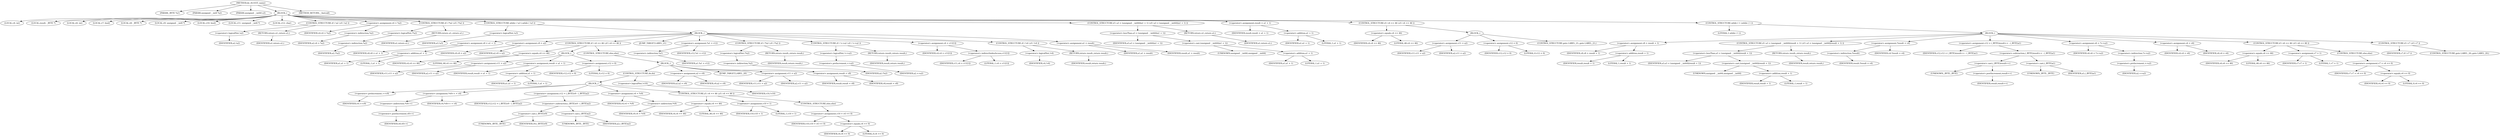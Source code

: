 digraph do_rfc1035_name {  
"1000110" [label = "(METHOD,do_rfc1035_name)" ]
"1000111" [label = "(PARAM,_BYTE *a1)" ]
"1000112" [label = "(PARAM,unsigned __int8 *a2)" ]
"1000113" [label = "(PARAM,unsigned __int64 a3)" ]
"1000114" [label = "(BLOCK,,)" ]
"1000115" [label = "(LOCAL,v4: int)" ]
"1000116" [label = "(LOCAL,result: _BYTE *)" ]
"1000117" [label = "(LOCAL,v6: int)" ]
"1000118" [label = "(LOCAL,v7: bool)" ]
"1000119" [label = "(LOCAL,v8: _BYTE *)" ]
"1000120" [label = "(LOCAL,v9: unsigned __int8 *)" ]
"1000121" [label = "(LOCAL,v10: bool)" ]
"1000122" [label = "(LOCAL,v11: unsigned __int8 *)" ]
"1000123" [label = "(LOCAL,v12: char)" ]
"1000124" [label = "(CONTROL_STRUCTURE,if ( !a2 ),if ( !a2 ))" ]
"1000125" [label = "(<operator>.logicalNot,!a2)" ]
"1000126" [label = "(IDENTIFIER,a2,!a2)" ]
"1000127" [label = "(RETURN,return a1;,return a1;)" ]
"1000128" [label = "(IDENTIFIER,a1,return a1;)" ]
"1000129" [label = "(<operator>.assignment,v4 = *a2)" ]
"1000130" [label = "(IDENTIFIER,v4,v4 = *a2)" ]
"1000131" [label = "(<operator>.indirection,*a2)" ]
"1000132" [label = "(IDENTIFIER,a2,v4 = *a2)" ]
"1000133" [label = "(CONTROL_STRUCTURE,if ( !*a2 ),if ( !*a2 ))" ]
"1000134" [label = "(<operator>.logicalNot,!*a2)" ]
"1000135" [label = "(<operator>.indirection,*a2)" ]
"1000136" [label = "(IDENTIFIER,a2,!*a2)" ]
"1000137" [label = "(RETURN,return a1;,return a1;)" ]
"1000138" [label = "(IDENTIFIER,a1,return a1;)" ]
"1000139" [label = "(CONTROL_STRUCTURE,while ( !a3 ),while ( !a3 ))" ]
"1000140" [label = "(<operator>.logicalNot,!a3)" ]
"1000141" [label = "(IDENTIFIER,a3,!a3)" ]
"1000142" [label = "(BLOCK,,)" ]
"1000143" [label = "(<operator>.assignment,v8 = a1 + 1)" ]
"1000144" [label = "(IDENTIFIER,v8,v8 = a1 + 1)" ]
"1000145" [label = "(<operator>.addition,a1 + 1)" ]
"1000146" [label = "(IDENTIFIER,a1,a1 + 1)" ]
"1000147" [label = "(LITERAL,1,a1 + 1)" ]
"1000148" [label = "(<operator>.assignment,v9 = a2)" ]
"1000149" [label = "(IDENTIFIER,v9,v9 = a2)" ]
"1000150" [label = "(IDENTIFIER,a2,v9 = a2)" ]
"1000151" [label = "(CONTROL_STRUCTURE,if ( v4 == 46 ),if ( v4 == 46 ))" ]
"1000152" [label = "(<operator>.equals,v4 == 46)" ]
"1000153" [label = "(IDENTIFIER,v4,v4 == 46)" ]
"1000154" [label = "(LITERAL,46,v4 == 46)" ]
"1000155" [label = "(BLOCK,,)" ]
"1000156" [label = "(<operator>.assignment,v11 = a2)" ]
"1000157" [label = "(IDENTIFIER,v11,v11 = a2)" ]
"1000158" [label = "(IDENTIFIER,a2,v11 = a2)" ]
"1000159" [label = "(<operator>.assignment,result = a1 + 1)" ]
"1000160" [label = "(IDENTIFIER,result,result = a1 + 1)" ]
"1000161" [label = "(<operator>.addition,a1 + 1)" ]
"1000162" [label = "(IDENTIFIER,a1,a1 + 1)" ]
"1000163" [label = "(LITERAL,1,a1 + 1)" ]
"1000164" [label = "(<operator>.assignment,v12 = 0)" ]
"1000165" [label = "(IDENTIFIER,v12,v12 = 0)" ]
"1000166" [label = "(LITERAL,0,v12 = 0)" ]
"1000167" [label = "(CONTROL_STRUCTURE,else,else)" ]
"1000168" [label = "(BLOCK,,)" ]
"1000169" [label = "(CONTROL_STRUCTURE,do,do)" ]
"1000170" [label = "(BLOCK,,)" ]
"1000171" [label = "(<operator>.preIncrement,++v9)" ]
"1000172" [label = "(IDENTIFIER,v9,++v9)" ]
"1000173" [label = "(<operator>.assignment,*v8++ = v4)" ]
"1000174" [label = "(<operator>.indirection,*v8++)" ]
"1000175" [label = "(<operator>.postIncrement,v8++)" ]
"1000176" [label = "(IDENTIFIER,v8,v8++)" ]
"1000177" [label = "(IDENTIFIER,v4,*v8++ = v4)" ]
"1000178" [label = "(<operator>.assignment,v12 = (_BYTE)v9 - (_BYTE)a2)" ]
"1000179" [label = "(IDENTIFIER,v12,v12 = (_BYTE)v9 - (_BYTE)a2)" ]
"1000180" [label = "(<operator>.subtraction,(_BYTE)v9 - (_BYTE)a2)" ]
"1000181" [label = "(<operator>.cast,(_BYTE)v9)" ]
"1000182" [label = "(UNKNOWN,_BYTE,_BYTE)" ]
"1000183" [label = "(IDENTIFIER,v9,(_BYTE)v9)" ]
"1000184" [label = "(<operator>.cast,(_BYTE)a2)" ]
"1000185" [label = "(UNKNOWN,_BYTE,_BYTE)" ]
"1000186" [label = "(IDENTIFIER,a2,(_BYTE)a2)" ]
"1000187" [label = "(<operator>.assignment,v4 = *v9)" ]
"1000188" [label = "(IDENTIFIER,v4,v4 = *v9)" ]
"1000189" [label = "(<operator>.indirection,*v9)" ]
"1000190" [label = "(IDENTIFIER,v9,v4 = *v9)" ]
"1000191" [label = "(CONTROL_STRUCTURE,if ( v4 == 46 ),if ( v4 == 46 ))" ]
"1000192" [label = "(<operator>.equals,v4 == 46)" ]
"1000193" [label = "(IDENTIFIER,v4,v4 == 46)" ]
"1000194" [label = "(LITERAL,46,v4 == 46)" ]
"1000195" [label = "(<operator>.assignment,v10 = 1)" ]
"1000196" [label = "(IDENTIFIER,v10,v10 = 1)" ]
"1000197" [label = "(LITERAL,1,v10 = 1)" ]
"1000198" [label = "(CONTROL_STRUCTURE,else,else)" ]
"1000199" [label = "(<operator>.assignment,v10 = v4 == 0)" ]
"1000200" [label = "(IDENTIFIER,v10,v10 = v4 == 0)" ]
"1000201" [label = "(<operator>.equals,v4 == 0)" ]
"1000202" [label = "(IDENTIFIER,v4,v4 == 0)" ]
"1000203" [label = "(LITERAL,0,v4 == 0)" ]
"1000204" [label = "(<operator>.logicalNot,!v10)" ]
"1000205" [label = "(IDENTIFIER,v10,!v10)" ]
"1000206" [label = "(<operator>.assignment,a2 = v9)" ]
"1000207" [label = "(IDENTIFIER,a2,a2 = v9)" ]
"1000208" [label = "(IDENTIFIER,v9,a2 = v9)" ]
"1000209" [label = "(JUMP_TARGET,LABEL_20)" ]
"1000210" [label = "(<operator>.assignment,v11 = a2)" ]
"1000211" [label = "(IDENTIFIER,v11,v11 = a2)" ]
"1000212" [label = "(IDENTIFIER,a2,v11 = a2)" ]
"1000213" [label = "(<operator>.assignment,result = v8)" ]
"1000214" [label = "(IDENTIFIER,result,result = v8)" ]
"1000215" [label = "(IDENTIFIER,v8,result = v8)" ]
"1000216" [label = "(JUMP_TARGET,LABEL_21)" ]
"1000217" [label = "(<operator>.assignment,*a1 = v12)" ]
"1000218" [label = "(<operator>.indirection,*a1)" ]
"1000219" [label = "(IDENTIFIER,a1,*a1 = v12)" ]
"1000220" [label = "(IDENTIFIER,v12,*a1 = v12)" ]
"1000221" [label = "(CONTROL_STRUCTURE,if ( !*a2 ),if ( !*a2 ))" ]
"1000222" [label = "(<operator>.logicalNot,!*a2)" ]
"1000223" [label = "(<operator>.indirection,*a2)" ]
"1000224" [label = "(IDENTIFIER,a2,!*a2)" ]
"1000225" [label = "(RETURN,return result;,return result;)" ]
"1000226" [label = "(IDENTIFIER,result,return result;)" ]
"1000227" [label = "(CONTROL_STRUCTURE,if ( !++a2 ),if ( !++a2 ))" ]
"1000228" [label = "(<operator>.logicalNot,!++a2)" ]
"1000229" [label = "(<operator>.preIncrement,++a2)" ]
"1000230" [label = "(IDENTIFIER,a2,++a2)" ]
"1000231" [label = "(RETURN,return result;,return result;)" ]
"1000232" [label = "(IDENTIFIER,result,return result;)" ]
"1000233" [label = "(<operator>.assignment,v4 = v11[1])" ]
"1000234" [label = "(IDENTIFIER,v4,v4 = v11[1])" ]
"1000235" [label = "(<operator>.indirectIndexAccess,v11[1])" ]
"1000236" [label = "(IDENTIFIER,v11,v4 = v11[1])" ]
"1000237" [label = "(LITERAL,1,v4 = v11[1])" ]
"1000238" [label = "(CONTROL_STRUCTURE,if ( !v4 ),if ( !v4 ))" ]
"1000239" [label = "(<operator>.logicalNot,!v4)" ]
"1000240" [label = "(IDENTIFIER,v4,!v4)" ]
"1000241" [label = "(RETURN,return result;,return result;)" ]
"1000242" [label = "(IDENTIFIER,result,return result;)" ]
"1000243" [label = "(<operator>.assignment,a1 = result)" ]
"1000244" [label = "(IDENTIFIER,a1,a1 = result)" ]
"1000245" [label = "(IDENTIFIER,result,a1 = result)" ]
"1000246" [label = "(CONTROL_STRUCTURE,if ( a3 < (unsigned __int64)(a1 + 1) ),if ( a3 < (unsigned __int64)(a1 + 1) ))" ]
"1000247" [label = "(<operator>.lessThan,a3 < (unsigned __int64)(a1 + 1))" ]
"1000248" [label = "(IDENTIFIER,a3,a3 < (unsigned __int64)(a1 + 1))" ]
"1000249" [label = "(<operator>.cast,(unsigned __int64)(a1 + 1))" ]
"1000250" [label = "(UNKNOWN,unsigned __int64,unsigned __int64)" ]
"1000251" [label = "(<operator>.addition,a1 + 1)" ]
"1000252" [label = "(IDENTIFIER,a1,a1 + 1)" ]
"1000253" [label = "(LITERAL,1,a1 + 1)" ]
"1000254" [label = "(RETURN,return a1;,return a1;)" ]
"1000255" [label = "(IDENTIFIER,a1,return a1;)" ]
"1000256" [label = "(<operator>.assignment,result = a1 + 1)" ]
"1000257" [label = "(IDENTIFIER,result,result = a1 + 1)" ]
"1000258" [label = "(<operator>.addition,a1 + 1)" ]
"1000259" [label = "(IDENTIFIER,a1,a1 + 1)" ]
"1000260" [label = "(LITERAL,1,a1 + 1)" ]
"1000261" [label = "(CONTROL_STRUCTURE,if ( v4 == 46 ),if ( v4 == 46 ))" ]
"1000262" [label = "(<operator>.equals,v4 == 46)" ]
"1000263" [label = "(IDENTIFIER,v4,v4 == 46)" ]
"1000264" [label = "(LITERAL,46,v4 == 46)" ]
"1000265" [label = "(BLOCK,,)" ]
"1000266" [label = "(<operator>.assignment,v11 = a2)" ]
"1000267" [label = "(IDENTIFIER,v11,v11 = a2)" ]
"1000268" [label = "(IDENTIFIER,a2,v11 = a2)" ]
"1000269" [label = "(<operator>.assignment,v12 = 0)" ]
"1000270" [label = "(IDENTIFIER,v12,v12 = 0)" ]
"1000271" [label = "(LITERAL,0,v12 = 0)" ]
"1000272" [label = "(CONTROL_STRUCTURE,goto LABEL_21;,goto LABEL_21;)" ]
"1000273" [label = "(CONTROL_STRUCTURE,while ( 1 ),while ( 1 ))" ]
"1000274" [label = "(LITERAL,1,while ( 1 ))" ]
"1000275" [label = "(BLOCK,,)" ]
"1000276" [label = "(<operator>.assignment,v8 = result + 1)" ]
"1000277" [label = "(IDENTIFIER,v8,v8 = result + 1)" ]
"1000278" [label = "(<operator>.addition,result + 1)" ]
"1000279" [label = "(IDENTIFIER,result,result + 1)" ]
"1000280" [label = "(LITERAL,1,result + 1)" ]
"1000281" [label = "(CONTROL_STRUCTURE,if ( a3 < (unsigned __int64)(result + 1) ),if ( a3 < (unsigned __int64)(result + 1) ))" ]
"1000282" [label = "(<operator>.lessThan,a3 < (unsigned __int64)(result + 1))" ]
"1000283" [label = "(IDENTIFIER,a3,a3 < (unsigned __int64)(result + 1))" ]
"1000284" [label = "(<operator>.cast,(unsigned __int64)(result + 1))" ]
"1000285" [label = "(UNKNOWN,unsigned __int64,unsigned __int64)" ]
"1000286" [label = "(<operator>.addition,result + 1)" ]
"1000287" [label = "(IDENTIFIER,result,result + 1)" ]
"1000288" [label = "(LITERAL,1,result + 1)" ]
"1000289" [label = "(RETURN,return result;,return result;)" ]
"1000290" [label = "(IDENTIFIER,result,return result;)" ]
"1000291" [label = "(<operator>.assignment,*result = v4)" ]
"1000292" [label = "(<operator>.indirection,*result)" ]
"1000293" [label = "(IDENTIFIER,result,*result = v4)" ]
"1000294" [label = "(IDENTIFIER,v4,*result = v4)" ]
"1000295" [label = "(<operator>.assignment,v12 = (_BYTE)result++ - (_BYTE)a1)" ]
"1000296" [label = "(IDENTIFIER,v12,v12 = (_BYTE)result++ - (_BYTE)a1)" ]
"1000297" [label = "(<operator>.subtraction,(_BYTE)result++ - (_BYTE)a1)" ]
"1000298" [label = "(<operator>.cast,(_BYTE)result++)" ]
"1000299" [label = "(UNKNOWN,_BYTE,_BYTE)" ]
"1000300" [label = "(<operator>.postIncrement,result++)" ]
"1000301" [label = "(IDENTIFIER,result,result++)" ]
"1000302" [label = "(<operator>.cast,(_BYTE)a1)" ]
"1000303" [label = "(UNKNOWN,_BYTE,_BYTE)" ]
"1000304" [label = "(IDENTIFIER,a1,(_BYTE)a1)" ]
"1000305" [label = "(<operator>.assignment,v6 = *++a2)" ]
"1000306" [label = "(IDENTIFIER,v6,v6 = *++a2)" ]
"1000307" [label = "(<operator>.indirection,*++a2)" ]
"1000308" [label = "(<operator>.preIncrement,++a2)" ]
"1000309" [label = "(IDENTIFIER,a2,++a2)" ]
"1000310" [label = "(<operator>.assignment,v4 = v6)" ]
"1000311" [label = "(IDENTIFIER,v4,v4 = v6)" ]
"1000312" [label = "(IDENTIFIER,v6,v4 = v6)" ]
"1000313" [label = "(CONTROL_STRUCTURE,if ( v6 == 46 ),if ( v6 == 46 ))" ]
"1000314" [label = "(<operator>.equals,v6 == 46)" ]
"1000315" [label = "(IDENTIFIER,v6,v6 == 46)" ]
"1000316" [label = "(LITERAL,46,v6 == 46)" ]
"1000317" [label = "(<operator>.assignment,v7 = 1)" ]
"1000318" [label = "(IDENTIFIER,v7,v7 = 1)" ]
"1000319" [label = "(LITERAL,1,v7 = 1)" ]
"1000320" [label = "(CONTROL_STRUCTURE,else,else)" ]
"1000321" [label = "(<operator>.assignment,v7 = v4 == 0)" ]
"1000322" [label = "(IDENTIFIER,v7,v7 = v4 == 0)" ]
"1000323" [label = "(<operator>.equals,v4 == 0)" ]
"1000324" [label = "(IDENTIFIER,v4,v4 == 0)" ]
"1000325" [label = "(LITERAL,0,v4 == 0)" ]
"1000326" [label = "(CONTROL_STRUCTURE,if ( v7 ),if ( v7 ))" ]
"1000327" [label = "(IDENTIFIER,v7,if ( v7 ))" ]
"1000328" [label = "(CONTROL_STRUCTURE,goto LABEL_20;,goto LABEL_20;)" ]
"1000329" [label = "(METHOD_RETURN,__fastcall)" ]
  "1000110" -> "1000111" 
  "1000110" -> "1000112" 
  "1000110" -> "1000113" 
  "1000110" -> "1000114" 
  "1000110" -> "1000329" 
  "1000114" -> "1000115" 
  "1000114" -> "1000116" 
  "1000114" -> "1000117" 
  "1000114" -> "1000118" 
  "1000114" -> "1000119" 
  "1000114" -> "1000120" 
  "1000114" -> "1000121" 
  "1000114" -> "1000122" 
  "1000114" -> "1000123" 
  "1000114" -> "1000124" 
  "1000114" -> "1000129" 
  "1000114" -> "1000133" 
  "1000114" -> "1000139" 
  "1000114" -> "1000246" 
  "1000114" -> "1000256" 
  "1000114" -> "1000261" 
  "1000114" -> "1000273" 
  "1000124" -> "1000125" 
  "1000124" -> "1000127" 
  "1000125" -> "1000126" 
  "1000127" -> "1000128" 
  "1000129" -> "1000130" 
  "1000129" -> "1000131" 
  "1000131" -> "1000132" 
  "1000133" -> "1000134" 
  "1000133" -> "1000137" 
  "1000134" -> "1000135" 
  "1000135" -> "1000136" 
  "1000137" -> "1000138" 
  "1000139" -> "1000140" 
  "1000139" -> "1000142" 
  "1000140" -> "1000141" 
  "1000142" -> "1000143" 
  "1000142" -> "1000148" 
  "1000142" -> "1000151" 
  "1000142" -> "1000216" 
  "1000142" -> "1000217" 
  "1000142" -> "1000221" 
  "1000142" -> "1000227" 
  "1000142" -> "1000233" 
  "1000142" -> "1000238" 
  "1000142" -> "1000243" 
  "1000143" -> "1000144" 
  "1000143" -> "1000145" 
  "1000145" -> "1000146" 
  "1000145" -> "1000147" 
  "1000148" -> "1000149" 
  "1000148" -> "1000150" 
  "1000151" -> "1000152" 
  "1000151" -> "1000155" 
  "1000151" -> "1000167" 
  "1000152" -> "1000153" 
  "1000152" -> "1000154" 
  "1000155" -> "1000156" 
  "1000155" -> "1000159" 
  "1000155" -> "1000164" 
  "1000156" -> "1000157" 
  "1000156" -> "1000158" 
  "1000159" -> "1000160" 
  "1000159" -> "1000161" 
  "1000161" -> "1000162" 
  "1000161" -> "1000163" 
  "1000164" -> "1000165" 
  "1000164" -> "1000166" 
  "1000167" -> "1000168" 
  "1000168" -> "1000169" 
  "1000168" -> "1000206" 
  "1000168" -> "1000209" 
  "1000168" -> "1000210" 
  "1000168" -> "1000213" 
  "1000169" -> "1000170" 
  "1000169" -> "1000204" 
  "1000170" -> "1000171" 
  "1000170" -> "1000173" 
  "1000170" -> "1000178" 
  "1000170" -> "1000187" 
  "1000170" -> "1000191" 
  "1000171" -> "1000172" 
  "1000173" -> "1000174" 
  "1000173" -> "1000177" 
  "1000174" -> "1000175" 
  "1000175" -> "1000176" 
  "1000178" -> "1000179" 
  "1000178" -> "1000180" 
  "1000180" -> "1000181" 
  "1000180" -> "1000184" 
  "1000181" -> "1000182" 
  "1000181" -> "1000183" 
  "1000184" -> "1000185" 
  "1000184" -> "1000186" 
  "1000187" -> "1000188" 
  "1000187" -> "1000189" 
  "1000189" -> "1000190" 
  "1000191" -> "1000192" 
  "1000191" -> "1000195" 
  "1000191" -> "1000198" 
  "1000192" -> "1000193" 
  "1000192" -> "1000194" 
  "1000195" -> "1000196" 
  "1000195" -> "1000197" 
  "1000198" -> "1000199" 
  "1000199" -> "1000200" 
  "1000199" -> "1000201" 
  "1000201" -> "1000202" 
  "1000201" -> "1000203" 
  "1000204" -> "1000205" 
  "1000206" -> "1000207" 
  "1000206" -> "1000208" 
  "1000210" -> "1000211" 
  "1000210" -> "1000212" 
  "1000213" -> "1000214" 
  "1000213" -> "1000215" 
  "1000217" -> "1000218" 
  "1000217" -> "1000220" 
  "1000218" -> "1000219" 
  "1000221" -> "1000222" 
  "1000221" -> "1000225" 
  "1000222" -> "1000223" 
  "1000223" -> "1000224" 
  "1000225" -> "1000226" 
  "1000227" -> "1000228" 
  "1000227" -> "1000231" 
  "1000228" -> "1000229" 
  "1000229" -> "1000230" 
  "1000231" -> "1000232" 
  "1000233" -> "1000234" 
  "1000233" -> "1000235" 
  "1000235" -> "1000236" 
  "1000235" -> "1000237" 
  "1000238" -> "1000239" 
  "1000238" -> "1000241" 
  "1000239" -> "1000240" 
  "1000241" -> "1000242" 
  "1000243" -> "1000244" 
  "1000243" -> "1000245" 
  "1000246" -> "1000247" 
  "1000246" -> "1000254" 
  "1000247" -> "1000248" 
  "1000247" -> "1000249" 
  "1000249" -> "1000250" 
  "1000249" -> "1000251" 
  "1000251" -> "1000252" 
  "1000251" -> "1000253" 
  "1000254" -> "1000255" 
  "1000256" -> "1000257" 
  "1000256" -> "1000258" 
  "1000258" -> "1000259" 
  "1000258" -> "1000260" 
  "1000261" -> "1000262" 
  "1000261" -> "1000265" 
  "1000262" -> "1000263" 
  "1000262" -> "1000264" 
  "1000265" -> "1000266" 
  "1000265" -> "1000269" 
  "1000265" -> "1000272" 
  "1000266" -> "1000267" 
  "1000266" -> "1000268" 
  "1000269" -> "1000270" 
  "1000269" -> "1000271" 
  "1000273" -> "1000274" 
  "1000273" -> "1000275" 
  "1000275" -> "1000276" 
  "1000275" -> "1000281" 
  "1000275" -> "1000291" 
  "1000275" -> "1000295" 
  "1000275" -> "1000305" 
  "1000275" -> "1000310" 
  "1000275" -> "1000313" 
  "1000275" -> "1000326" 
  "1000276" -> "1000277" 
  "1000276" -> "1000278" 
  "1000278" -> "1000279" 
  "1000278" -> "1000280" 
  "1000281" -> "1000282" 
  "1000281" -> "1000289" 
  "1000282" -> "1000283" 
  "1000282" -> "1000284" 
  "1000284" -> "1000285" 
  "1000284" -> "1000286" 
  "1000286" -> "1000287" 
  "1000286" -> "1000288" 
  "1000289" -> "1000290" 
  "1000291" -> "1000292" 
  "1000291" -> "1000294" 
  "1000292" -> "1000293" 
  "1000295" -> "1000296" 
  "1000295" -> "1000297" 
  "1000297" -> "1000298" 
  "1000297" -> "1000302" 
  "1000298" -> "1000299" 
  "1000298" -> "1000300" 
  "1000300" -> "1000301" 
  "1000302" -> "1000303" 
  "1000302" -> "1000304" 
  "1000305" -> "1000306" 
  "1000305" -> "1000307" 
  "1000307" -> "1000308" 
  "1000308" -> "1000309" 
  "1000310" -> "1000311" 
  "1000310" -> "1000312" 
  "1000313" -> "1000314" 
  "1000313" -> "1000317" 
  "1000313" -> "1000320" 
  "1000314" -> "1000315" 
  "1000314" -> "1000316" 
  "1000317" -> "1000318" 
  "1000317" -> "1000319" 
  "1000320" -> "1000321" 
  "1000321" -> "1000322" 
  "1000321" -> "1000323" 
  "1000323" -> "1000324" 
  "1000323" -> "1000325" 
  "1000326" -> "1000327" 
  "1000326" -> "1000328" 
}
